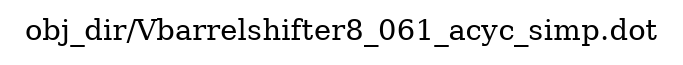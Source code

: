 digraph v3graph {
	graph	[label="obj_dir/Vbarrelshifter8_061_acyc_simp.dot",
		 labelloc=t, labeljust=l,
		 //size="7.5,10",
		 rankdir=TB];
}
